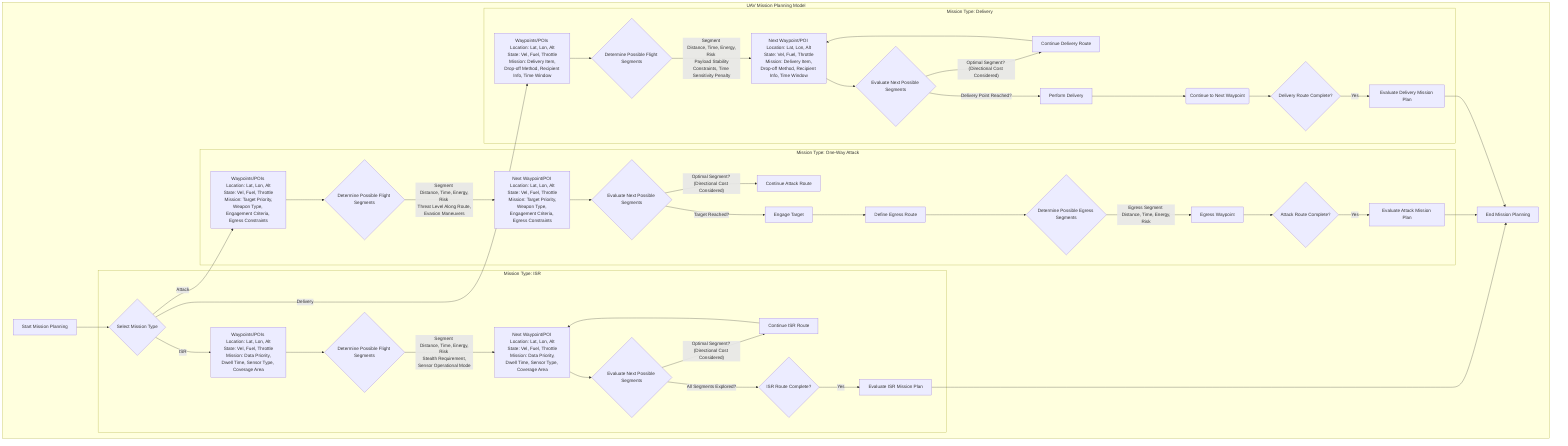 graph TD
    subgraph UAV Mission Planning Model
        direction LR

        A[Start Mission Planning] --> B{Select Mission Type};

        subgraph Mission Type: ISR
            B -- ISR --> C_ISR[Waypoints/POIs <br> Location: Lat, Lon, Alt <br> State: Vel, Fuel, Throttle <br> Mission: Data Priority, Dwell Time, Sensor Type, Coverage Area];
            C_ISR --> D_ISR{Determine Possible Flight Segments};
            D_ISR -- Segment <br> Distance, Time, Energy, Risk <br> Stealth Requirement, Sensor Operational Mode --> E_ISR[Next Waypoint/POI <br> Location: Lat, Lon, Alt <br> State: Vel, Fuel, Throttle <br> Mission: Data Priority, Dwell Time, Sensor Type, Coverage Area];
            E_ISR --> F_ISR{Evaluate Next Possible Segments};
            F_ISR -- Optimal Segment? (Directional Cost Considered) --> G_ISR[Continue ISR Route];
            F_ISR -- All Segments Explored? --> H_ISR{ISR Route Complete?};
            G_ISR --> E_ISR;
            H_ISR -- Yes --> I_ISR[Evaluate ISR Mission Plan];
        end

        subgraph Mission Type: One-Way Attack
            B -- Attack --> C_Attack[Waypoints/POIs <br> Location: Lat, Lon, Alt <br> State: Vel, Fuel, Throttle <br> Mission: Target Priority, Weapon Type, Engagement Criteria, Egress Constraints];
            C_Attack --> D_Attack{Determine Possible Flight Segments};
            D_Attack -- Segment <br> Distance, Time, Energy, Risk <br> Threat Level Along Route, Evasion Maneuvers --> E_Attack[Next Waypoint/POI <br> Location: Lat, Lon, Alt <br> State: Vel, Fuel, Throttle <br> Mission: Target Priority, Weapon Type, Engagement Criteria, Egress Constraints];
            E_Attack --> F_Attack{Evaluate Next Possible Segments};
            F_Attack -- Optimal Segment? (Directional Cost Considered) --> G_Attack[Continue Attack Route];
            F_Attack -- Target Reached? --> H_Attack[Engage Target];
            H_Attack --> I_Attack[Define Egress Route];
            I_Attack --> J_Attack{Determine Possible Egress Segments};
            J_Attack -- Egress Segment <br> Distance, Time, Energy, Risk --> K_Attack[Egress Waypoint];
            K_Attack --> L_Attack{Attack Route Complete?};
            L_Attack -- Yes --> M_Attack[Evaluate Attack Mission Plan];
        end

        subgraph Mission Type: Delivery
            B -- Delivery --> C_Delivery[Waypoints/POIs <br> Location: Lat, Lon, Alt <br> State: Vel, Fuel, Throttle <br> Mission: Delivery Item, Drop-off Method, Recipient Info, Time Window];
            C_Delivery --> D_Delivery{Determine Possible Flight Segments};
            D_Delivery -- Segment <br> Distance, Time, Energy, Risk <br> Payload Stability Constraints, Time Sensitivity Penalty --> E_Delivery[Next Waypoint/POI <br> Location: Lat, Lon, Alt <br> State: Vel, Fuel, Throttle <br> Mission: Delivery Item, Drop-off Method, Recipient Info, Time Window];
            E_Delivery --> F_Delivery{Evaluate Next Possible Segments};
            F_Delivery -- Optimal Segment? (Directional Cost Considered) --> G_Delivery[Continue Delivery Route];
            F_Delivery -- Delivery Point Reached? --> H_Delivery[Perform Delivery];
            G_Delivery --> E_Delivery;
            H_Delivery --> I_Delivery(Continue to Next Waypoint);
            I_Delivery --> J_Delivery{Delivery Route Complete?};
            J_Delivery -- Yes --> K_Delivery[Evaluate Delivery Mission Plan];
        end

        I_ISR --> N[End Mission Planning];
        M_Attack --> N;
        K_Delivery --> N;
    end